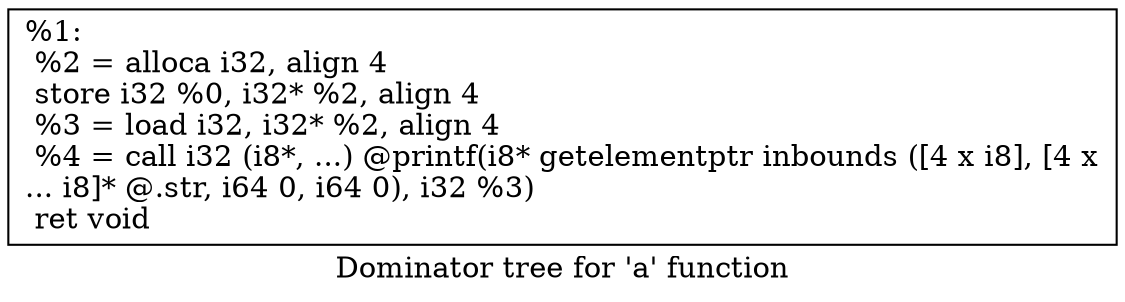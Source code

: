 digraph "Dominator tree for 'a' function" {
	label="Dominator tree for 'a' function";

	Node0xe667f0 [shape=record,label="{%1:\l  %2 = alloca i32, align 4\l  store i32 %0, i32* %2, align 4\l  %3 = load i32, i32* %2, align 4\l  %4 = call i32 (i8*, ...) @printf(i8* getelementptr inbounds ([4 x i8], [4 x\l... i8]* @.str, i64 0, i64 0), i32 %3)\l  ret void\l}"];
}
